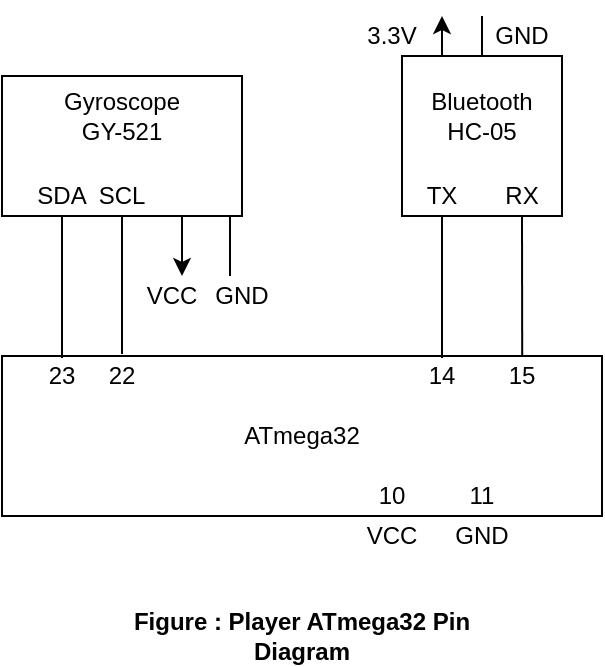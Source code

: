 <mxfile version="11.3.2" type="device" pages="1"><diagram id="POpqppkqMYIbW56PaLA7" name="Page-1"><mxGraphModel dx="854" dy="419" grid="1" gridSize="10" guides="1" tooltips="1" connect="1" arrows="1" fold="1" page="1" pageScale="1" pageWidth="850" pageHeight="1100" math="0" shadow="0"><root><mxCell id="0"/><mxCell id="1" parent="0"/><mxCell id="M3fGfIp7rFi-zETWgiI5-1" value="" style="rounded=0;whiteSpace=wrap;html=1;" parent="1" vertex="1"><mxGeometry x="240" y="190" width="300" height="80" as="geometry"/></mxCell><mxCell id="M3fGfIp7rFi-zETWgiI5-8" value="" style="rounded=0;whiteSpace=wrap;html=1;" parent="1" vertex="1"><mxGeometry x="240" y="50" width="120" height="70" as="geometry"/></mxCell><mxCell id="M3fGfIp7rFi-zETWgiI5-9" value="" style="endArrow=none;html=1;entryX=0.25;entryY=1;entryDx=0;entryDy=0;" parent="1" target="M3fGfIp7rFi-zETWgiI5-8" edge="1"><mxGeometry width="50" height="50" relative="1" as="geometry"><mxPoint x="270" y="191" as="sourcePoint"/><mxPoint x="180" y="290" as="targetPoint"/></mxGeometry></mxCell><mxCell id="M3fGfIp7rFi-zETWgiI5-10" value="" style="endArrow=none;html=1;entryX=0.5;entryY=1;entryDx=0;entryDy=0;" parent="1" target="M3fGfIp7rFi-zETWgiI5-8" edge="1"><mxGeometry width="50" height="50" relative="1" as="geometry"><mxPoint x="300" y="189" as="sourcePoint"/><mxPoint x="290" y="290" as="targetPoint"/></mxGeometry></mxCell><mxCell id="M3fGfIp7rFi-zETWgiI5-11" value="SDA" style="text;html=1;strokeColor=none;fillColor=none;align=center;verticalAlign=middle;whiteSpace=wrap;rounded=0;" parent="1" vertex="1"><mxGeometry x="250" y="100" width="40" height="20" as="geometry"/></mxCell><mxCell id="M3fGfIp7rFi-zETWgiI5-12" value="SCL" style="text;html=1;strokeColor=none;fillColor=none;align=center;verticalAlign=middle;whiteSpace=wrap;rounded=0;" parent="1" vertex="1"><mxGeometry x="280" y="100" width="40" height="20" as="geometry"/></mxCell><mxCell id="M3fGfIp7rFi-zETWgiI5-14" value="23" style="text;html=1;strokeColor=none;fillColor=none;align=center;verticalAlign=middle;whiteSpace=wrap;rounded=0;" parent="1" vertex="1"><mxGeometry x="250" y="190" width="40" height="20" as="geometry"/></mxCell><mxCell id="M3fGfIp7rFi-zETWgiI5-15" value="22" style="text;html=1;strokeColor=none;fillColor=none;align=center;verticalAlign=middle;whiteSpace=wrap;rounded=0;" parent="1" vertex="1"><mxGeometry x="280" y="190" width="40" height="20" as="geometry"/></mxCell><mxCell id="M3fGfIp7rFi-zETWgiI5-16" value="Gyroscope&lt;br&gt;GY-521" style="text;html=1;strokeColor=none;fillColor=none;align=center;verticalAlign=middle;whiteSpace=wrap;rounded=0;" parent="1" vertex="1"><mxGeometry x="265" y="60" width="70" height="20" as="geometry"/></mxCell><mxCell id="M3fGfIp7rFi-zETWgiI5-18" value="" style="whiteSpace=wrap;html=1;aspect=fixed;" parent="1" vertex="1"><mxGeometry x="440" y="40" width="80" height="80" as="geometry"/></mxCell><mxCell id="M3fGfIp7rFi-zETWgiI5-19" value="" style="endArrow=none;html=1;entryX=0.25;entryY=1;entryDx=0;entryDy=0;" parent="1" target="M3fGfIp7rFi-zETWgiI5-18" edge="1"><mxGeometry width="50" height="50" relative="1" as="geometry"><mxPoint x="460" y="191" as="sourcePoint"/><mxPoint x="290" y="290" as="targetPoint"/></mxGeometry></mxCell><mxCell id="M3fGfIp7rFi-zETWgiI5-20" value="" style="endArrow=none;html=1;entryX=0.75;entryY=1;entryDx=0;entryDy=0;exitX=0.867;exitY=0;exitDx=0;exitDy=0;exitPerimeter=0;" parent="1" source="M3fGfIp7rFi-zETWgiI5-1" target="M3fGfIp7rFi-zETWgiI5-18" edge="1"><mxGeometry width="50" height="50" relative="1" as="geometry"><mxPoint x="500" y="180" as="sourcePoint"/><mxPoint x="290" y="290" as="targetPoint"/></mxGeometry></mxCell><mxCell id="M3fGfIp7rFi-zETWgiI5-23" value="TX" style="text;html=1;strokeColor=none;fillColor=none;align=center;verticalAlign=middle;whiteSpace=wrap;rounded=0;" parent="1" vertex="1"><mxGeometry x="440" y="100" width="40" height="20" as="geometry"/></mxCell><mxCell id="M3fGfIp7rFi-zETWgiI5-24" value="RX" style="text;html=1;strokeColor=none;fillColor=none;align=center;verticalAlign=middle;whiteSpace=wrap;rounded=0;" parent="1" vertex="1"><mxGeometry x="480" y="100" width="40" height="20" as="geometry"/></mxCell><mxCell id="M3fGfIp7rFi-zETWgiI5-25" value="14" style="text;html=1;strokeColor=none;fillColor=none;align=center;verticalAlign=middle;whiteSpace=wrap;rounded=0;" parent="1" vertex="1"><mxGeometry x="440" y="190" width="40" height="20" as="geometry"/></mxCell><mxCell id="M3fGfIp7rFi-zETWgiI5-26" value="15" style="text;html=1;strokeColor=none;fillColor=none;align=center;verticalAlign=middle;whiteSpace=wrap;rounded=0;" parent="1" vertex="1"><mxGeometry x="480" y="190" width="40" height="20" as="geometry"/></mxCell><mxCell id="M3fGfIp7rFi-zETWgiI5-27" value="Figure : Player ATmega32 Pin Diagram" style="text;html=1;strokeColor=none;fillColor=none;align=center;verticalAlign=middle;whiteSpace=wrap;rounded=0;fontStyle=1" parent="1" vertex="1"><mxGeometry x="280" y="320" width="220" height="20" as="geometry"/></mxCell><mxCell id="M3fGfIp7rFi-zETWgiI5-28" value="ATmega32" style="text;html=1;strokeColor=none;fillColor=none;align=center;verticalAlign=middle;whiteSpace=wrap;rounded=0;" parent="1" vertex="1"><mxGeometry x="355" y="220" width="70" height="20" as="geometry"/></mxCell><mxCell id="M3fGfIp7rFi-zETWgiI5-30" value="" style="endArrow=classic;html=1;exitX=0.75;exitY=1;exitDx=0;exitDy=0;" parent="1" source="M3fGfIp7rFi-zETWgiI5-8" edge="1"><mxGeometry width="50" height="50" relative="1" as="geometry"><mxPoint x="240" y="410" as="sourcePoint"/><mxPoint x="330" y="150" as="targetPoint"/></mxGeometry></mxCell><mxCell id="M3fGfIp7rFi-zETWgiI5-32" value="" style="endArrow=none;html=1;exitX=0.95;exitY=1;exitDx=0;exitDy=0;exitPerimeter=0;entryX=0.85;entryY=0;entryDx=0;entryDy=0;entryPerimeter=0;endFill=0;" parent="1" source="M3fGfIp7rFi-zETWgiI5-8" edge="1"><mxGeometry width="50" height="50" relative="1" as="geometry"><mxPoint x="340" y="130" as="sourcePoint"/><mxPoint x="354" y="150" as="targetPoint"/></mxGeometry></mxCell><mxCell id="M3fGfIp7rFi-zETWgiI5-33" value="GND" style="text;html=1;strokeColor=none;fillColor=none;align=center;verticalAlign=middle;whiteSpace=wrap;rounded=0;" parent="1" vertex="1"><mxGeometry x="340" y="150" width="40" height="20" as="geometry"/></mxCell><mxCell id="M3fGfIp7rFi-zETWgiI5-36" value="VCC" style="text;html=1;strokeColor=none;fillColor=none;align=center;verticalAlign=middle;whiteSpace=wrap;rounded=0;" parent="1" vertex="1"><mxGeometry x="310" y="150" width="30" height="20" as="geometry"/></mxCell><mxCell id="M3fGfIp7rFi-zETWgiI5-39" value="" style="endArrow=classic;html=1;exitX=0.25;exitY=0;exitDx=0;exitDy=0;" parent="1" source="M3fGfIp7rFi-zETWgiI5-18" edge="1"><mxGeometry width="50" height="50" relative="1" as="geometry"><mxPoint x="300" y="410" as="sourcePoint"/><mxPoint x="460" y="20" as="targetPoint"/></mxGeometry></mxCell><mxCell id="M3fGfIp7rFi-zETWgiI5-40" value="" style="endArrow=none;html=1;entryX=0.5;entryY=0;entryDx=0;entryDy=0;" parent="1" target="M3fGfIp7rFi-zETWgiI5-18" edge="1"><mxGeometry width="50" height="50" relative="1" as="geometry"><mxPoint x="480" y="20" as="sourcePoint"/><mxPoint x="350" y="360" as="targetPoint"/></mxGeometry></mxCell><mxCell id="M3fGfIp7rFi-zETWgiI5-41" value="3.3V" style="text;html=1;strokeColor=none;fillColor=none;align=center;verticalAlign=middle;whiteSpace=wrap;rounded=0;" parent="1" vertex="1"><mxGeometry x="420" y="20" width="30" height="20" as="geometry"/></mxCell><mxCell id="M3fGfIp7rFi-zETWgiI5-42" value="GND" style="text;html=1;strokeColor=none;fillColor=none;align=center;verticalAlign=middle;whiteSpace=wrap;rounded=0;" parent="1" vertex="1"><mxGeometry x="480" y="20" width="40" height="20" as="geometry"/></mxCell><mxCell id="M3fGfIp7rFi-zETWgiI5-43" value="VCC" style="text;html=1;strokeColor=none;fillColor=none;align=center;verticalAlign=middle;whiteSpace=wrap;rounded=0;" parent="1" vertex="1"><mxGeometry x="420" y="270" width="30" height="20" as="geometry"/></mxCell><mxCell id="M3fGfIp7rFi-zETWgiI5-44" value="GND" style="text;html=1;strokeColor=none;fillColor=none;align=center;verticalAlign=middle;whiteSpace=wrap;rounded=0;" parent="1" vertex="1"><mxGeometry x="460" y="270" width="40" height="20" as="geometry"/></mxCell><mxCell id="M3fGfIp7rFi-zETWgiI5-45" value="10" style="text;html=1;strokeColor=none;fillColor=none;align=center;verticalAlign=middle;whiteSpace=wrap;rounded=0;" parent="1" vertex="1"><mxGeometry x="415" y="250" width="40" height="20" as="geometry"/></mxCell><mxCell id="M3fGfIp7rFi-zETWgiI5-46" value="11" style="text;html=1;strokeColor=none;fillColor=none;align=center;verticalAlign=middle;whiteSpace=wrap;rounded=0;" parent="1" vertex="1"><mxGeometry x="460" y="250" width="40" height="20" as="geometry"/></mxCell><mxCell id="M3fGfIp7rFi-zETWgiI5-47" value="Bluetooth&lt;br&gt;HC-05" style="text;html=1;strokeColor=none;fillColor=none;align=center;verticalAlign=middle;whiteSpace=wrap;rounded=0;" parent="1" vertex="1"><mxGeometry x="460" y="60" width="40" height="20" as="geometry"/></mxCell></root></mxGraphModel></diagram></mxfile>